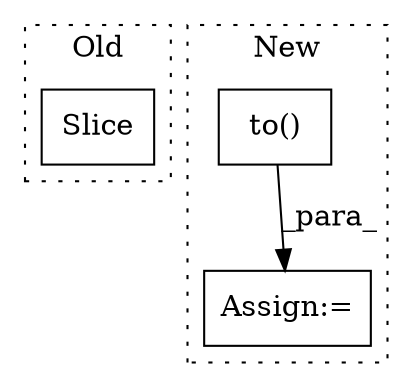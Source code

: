 digraph G {
subgraph cluster0 {
1 [label="Slice" a="80" s="11840" l="1" shape="box"];
label = "Old";
style="dotted";
}
subgraph cluster1 {
2 [label="to()" a="75" s="12474,12527" l="30,1" shape="box"];
3 [label="Assign:=" a="68" s="12471" l="3" shape="box"];
label = "New";
style="dotted";
}
2 -> 3 [label="_para_"];
}